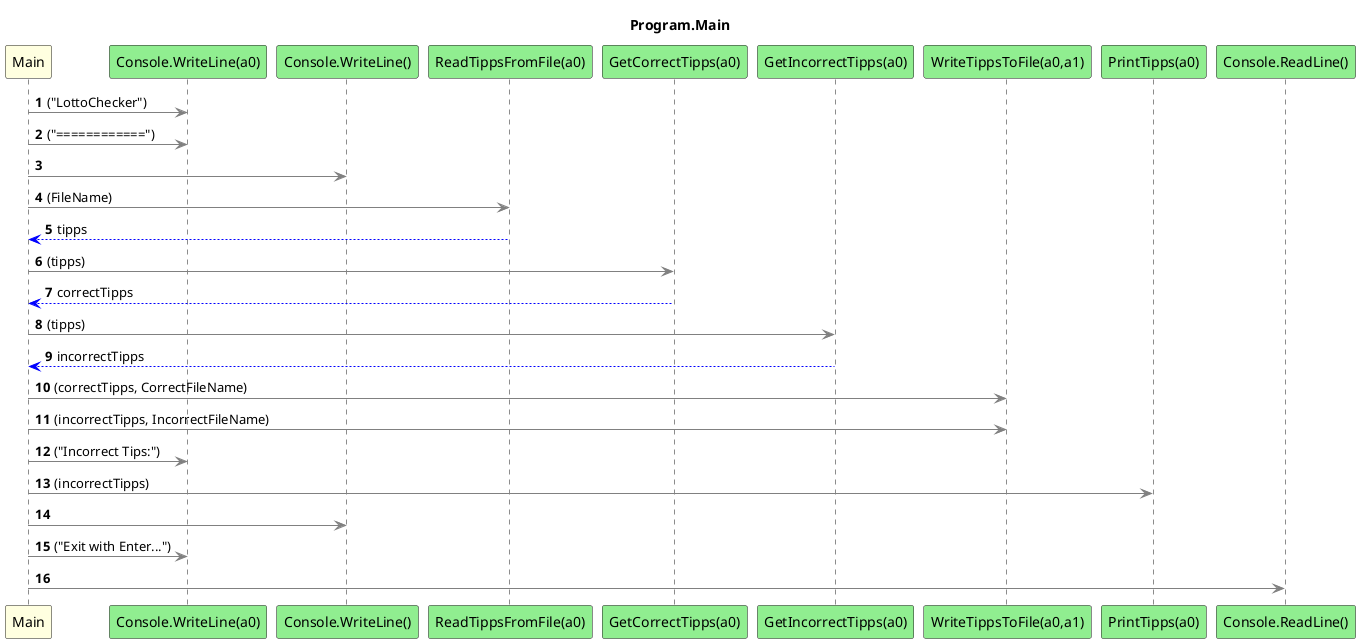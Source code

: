 @startuml Program.Main
title Program.Main
participant "Main" as Main #LightYellow
participant "Console.WriteLine(a0)" as Console_WriteLine_a0 #LightGreen
participant "Console.WriteLine()" as Console_WriteLine #LightGreen
participant "ReadTippsFromFile(a0)" as ReadTippsFromFile_a0 #LightGreen
participant "GetCorrectTipps(a0)" as GetCorrectTipps_a0 #LightGreen
participant "GetIncorrectTipps(a0)" as GetIncorrectTipps_a0 #LightGreen
participant "WriteTippsToFile(a0,a1)" as WriteTippsToFile_a0_a1 #LightGreen
participant "PrintTipps(a0)" as PrintTipps_a0 #LightGreen
participant "Console.ReadLine()" as Console_ReadLine #LightGreen
autonumber
Main -[#grey]> Console_WriteLine_a0 : ("LottoChecker")
Main -[#grey]> Console_WriteLine_a0 : ("============")
Main -[#grey]> Console_WriteLine
Main -[#grey]> ReadTippsFromFile_a0 : (FileName)
ReadTippsFromFile_a0 -[#blue]-> Main : tipps
Main -[#grey]> GetCorrectTipps_a0 : (tipps)
GetCorrectTipps_a0 -[#blue]-> Main : correctTipps
Main -[#grey]> GetIncorrectTipps_a0 : (tipps)
GetIncorrectTipps_a0 -[#blue]-> Main : incorrectTipps
Main -[#grey]> WriteTippsToFile_a0_a1 : (correctTipps, CorrectFileName)
Main -[#grey]> WriteTippsToFile_a0_a1 : (incorrectTipps, IncorrectFileName)
Main -[#grey]> Console_WriteLine_a0 : ("Incorrect Tips:")
Main -[#grey]> PrintTipps_a0 : (incorrectTipps)
Main -[#grey]> Console_WriteLine
Main -[#grey]> Console_WriteLine_a0 : ("Exit with Enter...")
Main -[#grey]> Console_ReadLine
@enduml
